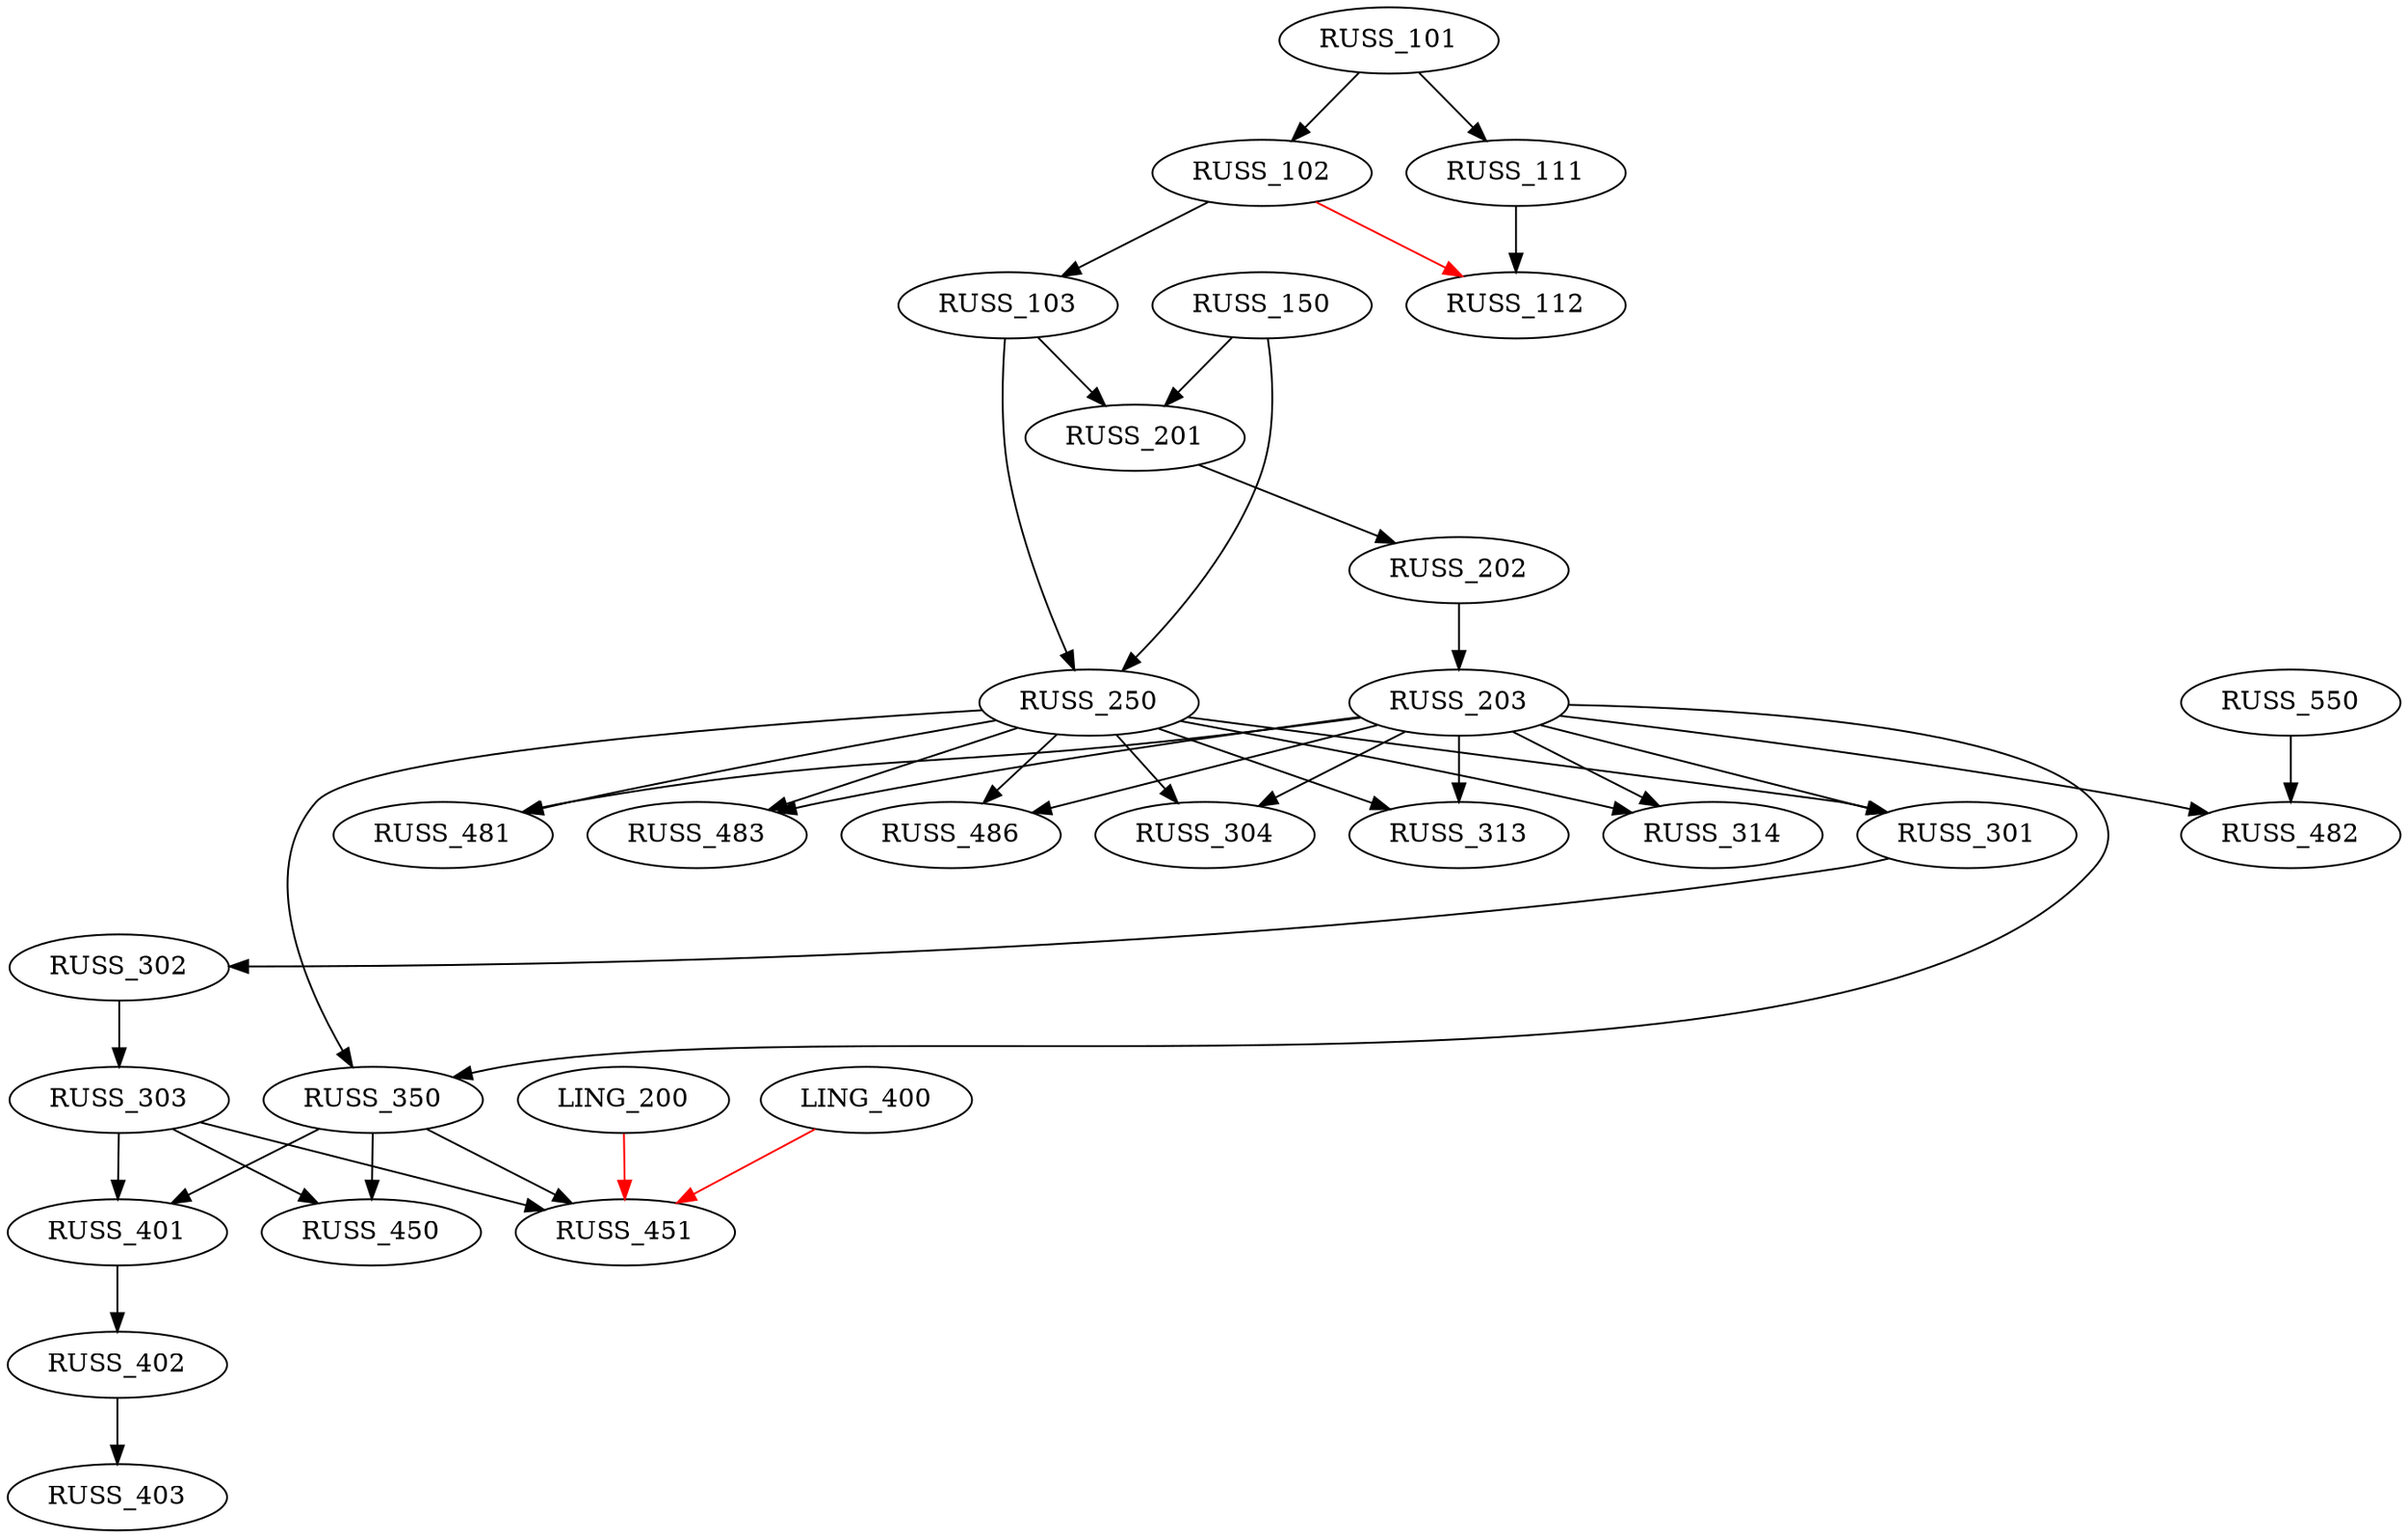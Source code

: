 digraph G {
    edge [color=black];
    RUSS_101 -> RUSS_102;
    edge [color=black];
    RUSS_102 -> RUSS_103;
    edge [color=black];
    RUSS_101 -> RUSS_111;
    edge [color=black];
    RUSS_111 -> RUSS_112;
    edge [color=red];
    RUSS_102 -> RUSS_112;
    edge [color=black];
    RUSS_103 -> RUSS_201;
    RUSS_150 -> RUSS_201;
    edge [color=black];
    RUSS_201 -> RUSS_202;
    edge [color=black];
    RUSS_202 -> RUSS_203;
    edge [color=black];
    RUSS_103 -> RUSS_250;
    RUSS_150 -> RUSS_250;
    edge [color=black];
    RUSS_203 -> RUSS_301;
    RUSS_250 -> RUSS_301;
    edge [color=black];
    RUSS_301 -> RUSS_302;
    edge [color=black];
    RUSS_302 -> RUSS_303;
    edge [color=black];
    RUSS_203 -> RUSS_304;
    RUSS_250 -> RUSS_304;
    edge [color=black];
    RUSS_203 -> RUSS_313;
    RUSS_250 -> RUSS_313;
    edge [color=black];
    RUSS_203 -> RUSS_314;
    RUSS_250 -> RUSS_314;
    edge [color=black];
    RUSS_203 -> RUSS_350;
    RUSS_250 -> RUSS_350;
    edge [color=black];
    RUSS_303 -> RUSS_401;
    RUSS_350 -> RUSS_401;
    edge [color=black];
    RUSS_401 -> RUSS_402;
    edge [color=black];
    RUSS_402 -> RUSS_403;
    edge [color=black];
    RUSS_303 -> RUSS_450;
    RUSS_350 -> RUSS_450;
    edge [color=black];
    RUSS_303 -> RUSS_451;
    RUSS_350 -> RUSS_451;
    edge [color=red];
    LING_200 -> RUSS_451;
    LING_400 -> RUSS_451;
    edge [color=black];
    RUSS_203 -> RUSS_481;
    RUSS_250 -> RUSS_481;
    edge [color=black];
    RUSS_203 -> RUSS_482;
    RUSS_550 -> RUSS_482;
    edge [color=black];
    RUSS_203 -> RUSS_483;
    RUSS_250 -> RUSS_483;
    edge [color=black];
    RUSS_203 -> RUSS_486;
    RUSS_250 -> RUSS_486;
}

